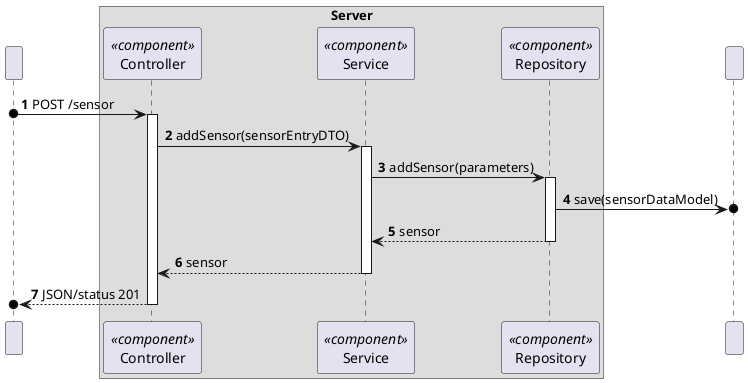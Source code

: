 @startuml
'https://plantuml.com/sequence-diagram
!pragma layout smetana

autonumber

participant " " as HTTP

box "Server"
    participant "Controller" as CTRL<<component>>
    participant "Service" as SV<<component>>
    participant "Repository" as RP<<component>>

end box
participant " " as BD


HTTP o-> CTRL : POST /sensor
activate CTRL

CTRL -> SV : addSensor(sensorEntryDTO)
activate SV

SV -> RP : addSensor(parameters)
activate RP

RP ->o BD : save(sensorDataModel)

RP --> SV : sensor
deactivate RP

SV --> CTRL : sensor
deactivate SV

CTRL -->o HTTP : JSON/status 201
deactivate CTRL


@enduml